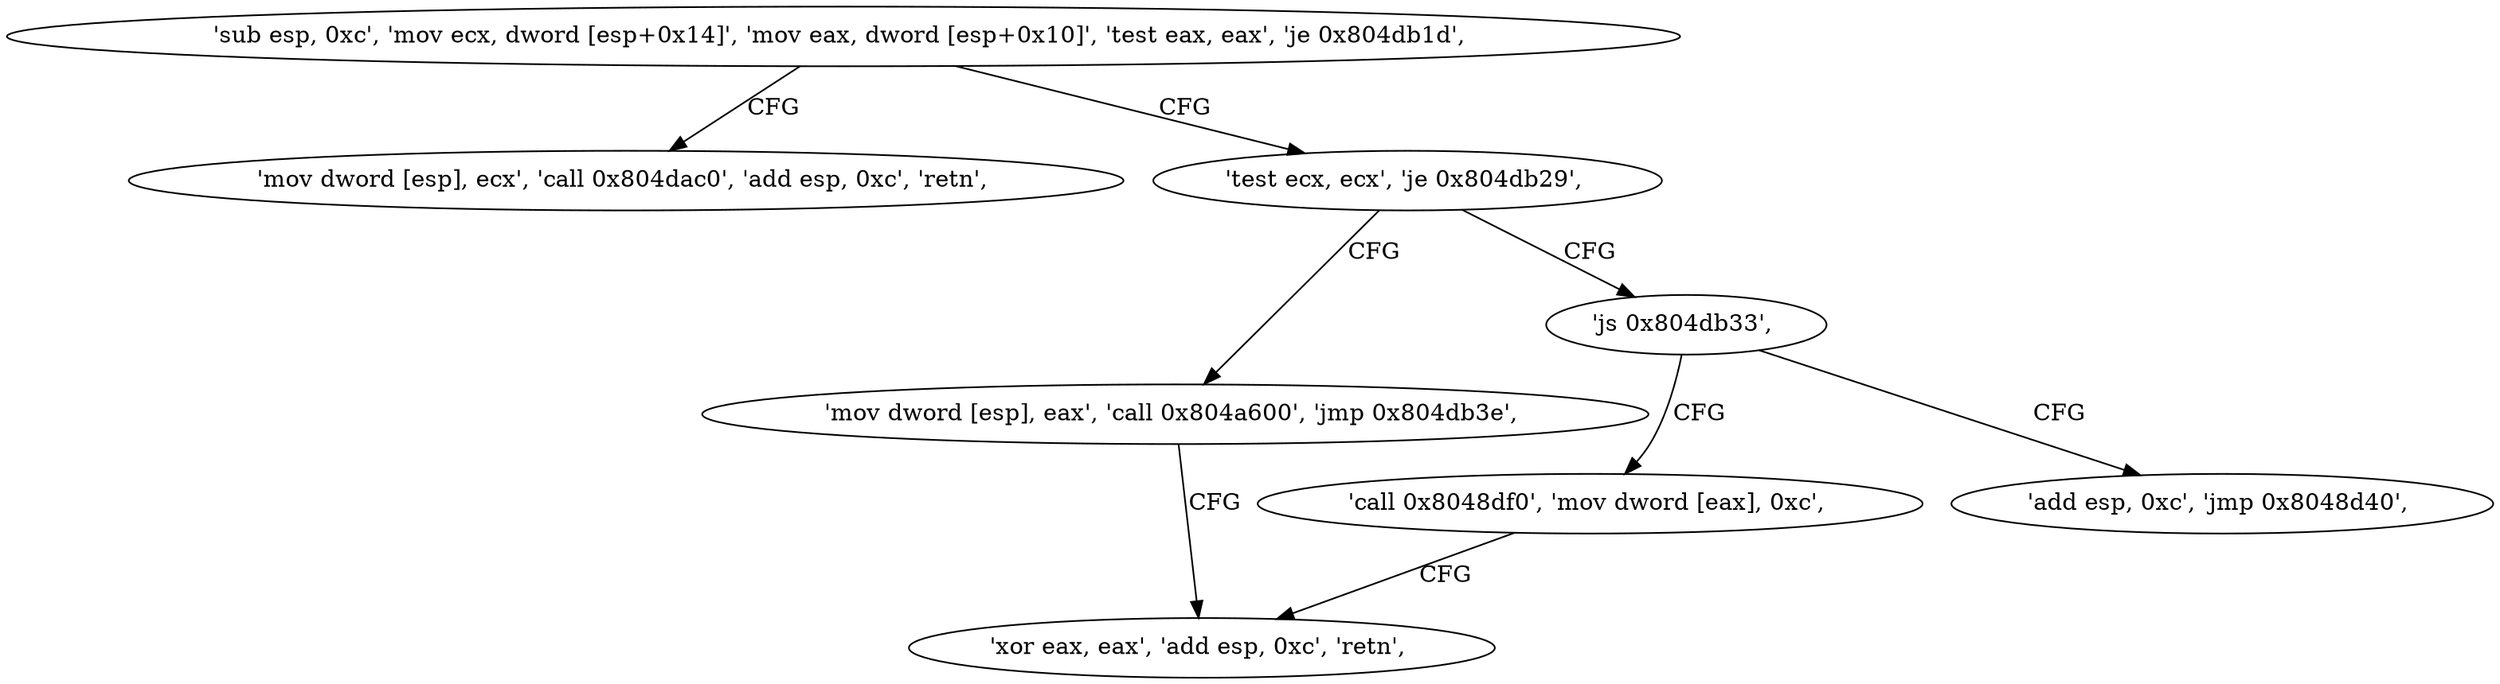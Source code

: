 digraph "func" {
"134535936" [label = "'sub esp, 0xc', 'mov ecx, dword [esp+0x14]', 'mov eax, dword [esp+0x10]', 'test eax, eax', 'je 0x804db1d', " ]
"134535965" [label = "'mov dword [esp], ecx', 'call 0x804dac0', 'add esp, 0xc', 'retn', " ]
"134535951" [label = "'test ecx, ecx', 'je 0x804db29', " ]
"134535977" [label = "'mov dword [esp], eax', 'call 0x804a600', 'jmp 0x804db3e', " ]
"134535955" [label = "'js 0x804db33', " ]
"134535998" [label = "'xor eax, eax', 'add esp, 0xc', 'retn', " ]
"134535987" [label = "'call 0x8048df0', 'mov dword [eax], 0xc', " ]
"134535957" [label = "'add esp, 0xc', 'jmp 0x8048d40', " ]
"134535936" -> "134535965" [ label = "CFG" ]
"134535936" -> "134535951" [ label = "CFG" ]
"134535951" -> "134535977" [ label = "CFG" ]
"134535951" -> "134535955" [ label = "CFG" ]
"134535977" -> "134535998" [ label = "CFG" ]
"134535955" -> "134535987" [ label = "CFG" ]
"134535955" -> "134535957" [ label = "CFG" ]
"134535987" -> "134535998" [ label = "CFG" ]
}
